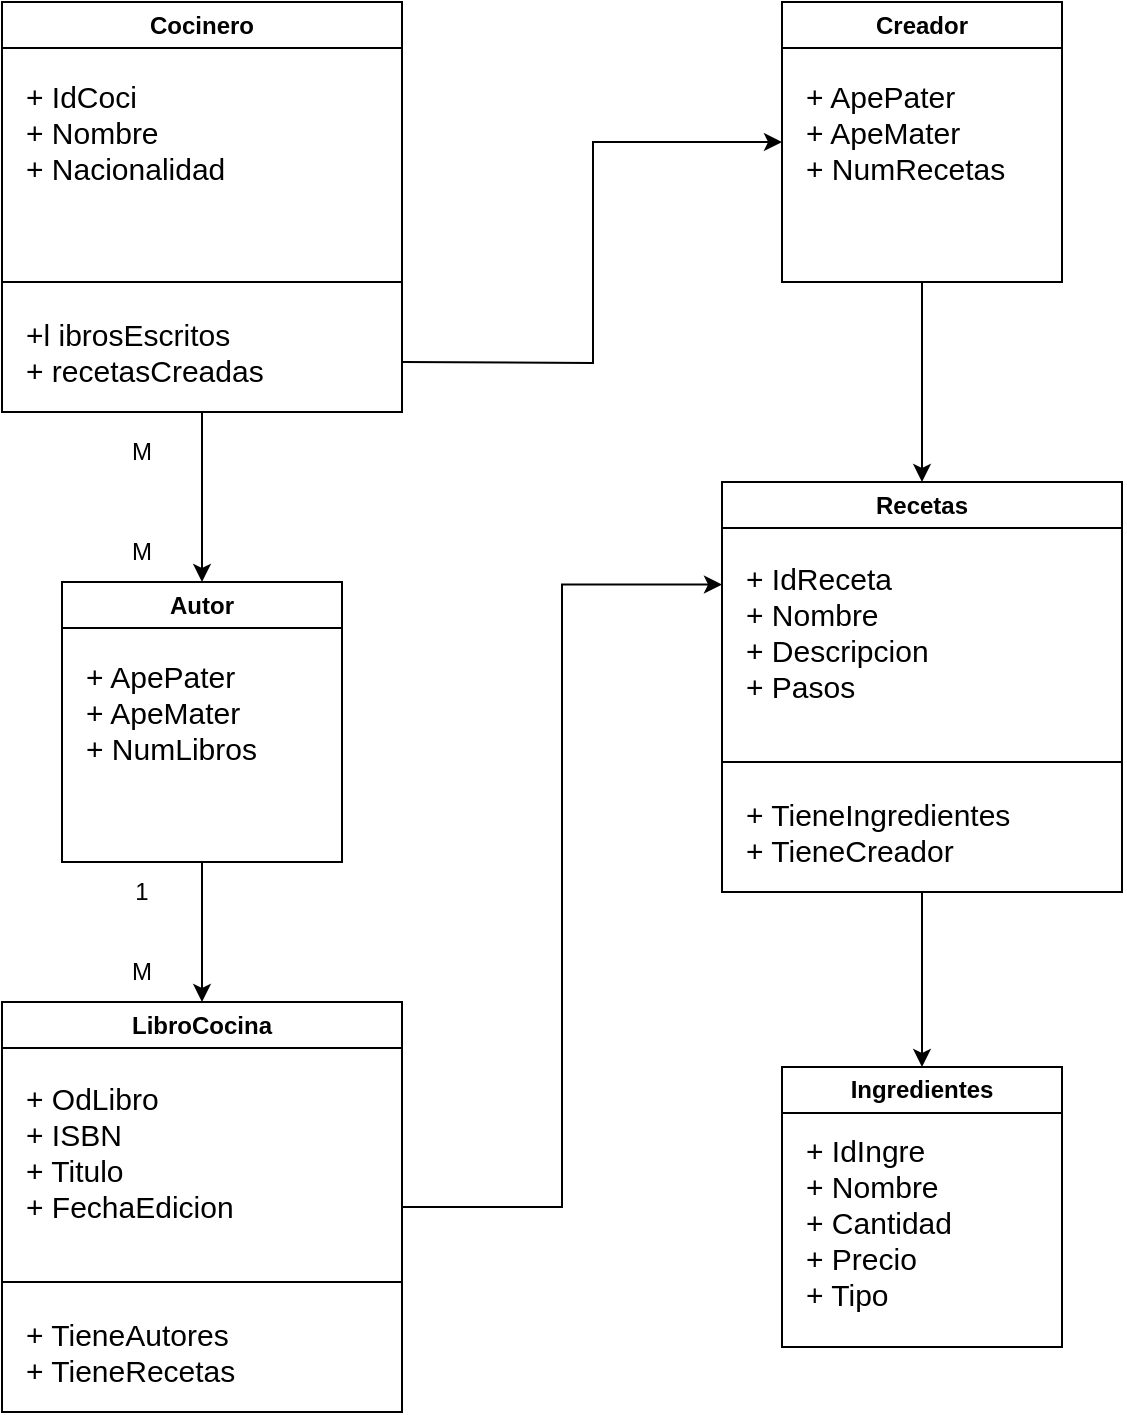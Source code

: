 <mxfile version="26.1.1">
  <diagram name="Página-1" id="2aatellYrtwU3QzYVMDz">
    <mxGraphModel dx="538" dy="313" grid="1" gridSize="10" guides="1" tooltips="1" connect="1" arrows="1" fold="1" page="1" pageScale="1" pageWidth="827" pageHeight="1169" math="0" shadow="0">
      <root>
        <mxCell id="0" />
        <mxCell id="1" parent="0" />
        <mxCell id="YZfhHn6qCokrIwdxus87-42" style="edgeStyle=orthogonalEdgeStyle;rounded=0;orthogonalLoop=1;jettySize=auto;html=1;entryX=0;entryY=0.5;entryDx=0;entryDy=0;" edge="1" parent="1" target="YZfhHn6qCokrIwdxus87-38">
          <mxGeometry relative="1" as="geometry">
            <mxPoint x="260" y="210" as="sourcePoint" />
          </mxGeometry>
        </mxCell>
        <mxCell id="YZfhHn6qCokrIwdxus87-45" style="edgeStyle=orthogonalEdgeStyle;rounded=0;orthogonalLoop=1;jettySize=auto;html=1;exitX=0.5;exitY=1;exitDx=0;exitDy=0;entryX=0.5;entryY=0;entryDx=0;entryDy=0;" edge="1" parent="1" source="YZfhHn6qCokrIwdxus87-1" target="YZfhHn6qCokrIwdxus87-43">
          <mxGeometry relative="1" as="geometry" />
        </mxCell>
        <mxCell id="YZfhHn6qCokrIwdxus87-1" value="Cocinero" style="swimlane;whiteSpace=wrap;html=1;" vertex="1" parent="1">
          <mxGeometry x="60" y="30" width="200" height="205" as="geometry" />
        </mxCell>
        <mxCell id="YZfhHn6qCokrIwdxus87-2" value="" style="endArrow=none;html=1;rounded=0;" edge="1" parent="YZfhHn6qCokrIwdxus87-1">
          <mxGeometry width="50" height="50" relative="1" as="geometry">
            <mxPoint y="140" as="sourcePoint" />
            <mxPoint x="200" y="140" as="targetPoint" />
          </mxGeometry>
        </mxCell>
        <mxCell id="YZfhHn6qCokrIwdxus87-3" value="+ IdCoci&lt;div&gt;+ Nombre&lt;/div&gt;&lt;div&gt;+ Nacionalidad&lt;/div&gt;" style="text;html=1;align=left;verticalAlign=middle;resizable=0;points=[];autosize=1;strokeColor=none;fillColor=none;fontSize=15;" vertex="1" parent="YZfhHn6qCokrIwdxus87-1">
          <mxGeometry x="10" y="30" width="120" height="70" as="geometry" />
        </mxCell>
        <mxCell id="YZfhHn6qCokrIwdxus87-37" value="+l ibrosEscritos&lt;div&gt;+ recetasCreadas&lt;/div&gt;" style="text;html=1;align=left;verticalAlign=middle;resizable=0;points=[];autosize=1;strokeColor=none;fillColor=none;fontSize=15;" vertex="1" parent="YZfhHn6qCokrIwdxus87-1">
          <mxGeometry x="10" y="150" width="140" height="50" as="geometry" />
        </mxCell>
        <mxCell id="YZfhHn6qCokrIwdxus87-59" style="edgeStyle=orthogonalEdgeStyle;rounded=0;orthogonalLoop=1;jettySize=auto;html=1;exitX=0.5;exitY=1;exitDx=0;exitDy=0;entryX=0.5;entryY=0;entryDx=0;entryDy=0;" edge="1" parent="1" source="YZfhHn6qCokrIwdxus87-38" target="YZfhHn6qCokrIwdxus87-55">
          <mxGeometry relative="1" as="geometry" />
        </mxCell>
        <mxCell id="YZfhHn6qCokrIwdxus87-38" value="Creador" style="swimlane;whiteSpace=wrap;html=1;" vertex="1" parent="1">
          <mxGeometry x="450" y="30" width="140" height="140" as="geometry" />
        </mxCell>
        <mxCell id="YZfhHn6qCokrIwdxus87-40" value="+ ApePater&lt;div&gt;+ ApeMater&lt;/div&gt;&lt;div&gt;+ NumRecetas&lt;/div&gt;" style="text;html=1;align=left;verticalAlign=middle;resizable=0;points=[];autosize=1;strokeColor=none;fillColor=none;fontSize=15;" vertex="1" parent="YZfhHn6qCokrIwdxus87-38">
          <mxGeometry x="10" y="30" width="120" height="70" as="geometry" />
        </mxCell>
        <mxCell id="YZfhHn6qCokrIwdxus87-54" style="edgeStyle=orthogonalEdgeStyle;rounded=0;orthogonalLoop=1;jettySize=auto;html=1;exitX=0.5;exitY=1;exitDx=0;exitDy=0;entryX=0.5;entryY=0;entryDx=0;entryDy=0;" edge="1" parent="1" source="YZfhHn6qCokrIwdxus87-43" target="YZfhHn6qCokrIwdxus87-50">
          <mxGeometry relative="1" as="geometry" />
        </mxCell>
        <mxCell id="YZfhHn6qCokrIwdxus87-43" value="Autor" style="swimlane;whiteSpace=wrap;html=1;" vertex="1" parent="1">
          <mxGeometry x="90" y="320" width="140" height="140" as="geometry" />
        </mxCell>
        <mxCell id="YZfhHn6qCokrIwdxus87-44" value="+ ApePater&lt;div&gt;+ ApeMater&lt;/div&gt;&lt;div&gt;+ NumLibros&lt;/div&gt;" style="text;html=1;align=left;verticalAlign=middle;resizable=0;points=[];autosize=1;strokeColor=none;fillColor=none;fontSize=15;" vertex="1" parent="YZfhHn6qCokrIwdxus87-43">
          <mxGeometry x="10" y="30" width="110" height="70" as="geometry" />
        </mxCell>
        <mxCell id="YZfhHn6qCokrIwdxus87-60" style="edgeStyle=orthogonalEdgeStyle;rounded=0;orthogonalLoop=1;jettySize=auto;html=1;exitX=1;exitY=0.5;exitDx=0;exitDy=0;entryX=0;entryY=0.25;entryDx=0;entryDy=0;" edge="1" parent="1" source="YZfhHn6qCokrIwdxus87-50" target="YZfhHn6qCokrIwdxus87-55">
          <mxGeometry relative="1" as="geometry" />
        </mxCell>
        <mxCell id="YZfhHn6qCokrIwdxus87-50" value="LibroCocina" style="swimlane;whiteSpace=wrap;html=1;" vertex="1" parent="1">
          <mxGeometry x="60" y="530" width="200" height="205" as="geometry" />
        </mxCell>
        <mxCell id="YZfhHn6qCokrIwdxus87-51" value="" style="endArrow=none;html=1;rounded=0;" edge="1" parent="YZfhHn6qCokrIwdxus87-50">
          <mxGeometry width="50" height="50" relative="1" as="geometry">
            <mxPoint y="140" as="sourcePoint" />
            <mxPoint x="200" y="140" as="targetPoint" />
          </mxGeometry>
        </mxCell>
        <mxCell id="YZfhHn6qCokrIwdxus87-52" value="+ OdLibro&lt;div&gt;+ ISBN&lt;/div&gt;&lt;div&gt;+ Titulo&lt;/div&gt;&lt;div&gt;+ FechaEdicion&lt;/div&gt;" style="text;html=1;align=left;verticalAlign=middle;resizable=0;points=[];autosize=1;strokeColor=none;fillColor=none;fontSize=15;" vertex="1" parent="YZfhHn6qCokrIwdxus87-50">
          <mxGeometry x="10" y="30" width="130" height="90" as="geometry" />
        </mxCell>
        <mxCell id="YZfhHn6qCokrIwdxus87-53" value="+ TieneAutores&lt;div&gt;+ TieneRecetas&lt;/div&gt;" style="text;html=1;align=left;verticalAlign=middle;resizable=0;points=[];autosize=1;strokeColor=none;fillColor=none;fontSize=15;" vertex="1" parent="YZfhHn6qCokrIwdxus87-50">
          <mxGeometry x="10" y="150" width="130" height="50" as="geometry" />
        </mxCell>
        <mxCell id="YZfhHn6qCokrIwdxus87-63" style="edgeStyle=orthogonalEdgeStyle;rounded=0;orthogonalLoop=1;jettySize=auto;html=1;exitX=0.5;exitY=1;exitDx=0;exitDy=0;" edge="1" parent="1" source="YZfhHn6qCokrIwdxus87-55" target="YZfhHn6qCokrIwdxus87-61">
          <mxGeometry relative="1" as="geometry" />
        </mxCell>
        <mxCell id="YZfhHn6qCokrIwdxus87-55" value="Recetas" style="swimlane;whiteSpace=wrap;html=1;" vertex="1" parent="1">
          <mxGeometry x="420" y="270" width="200" height="205" as="geometry" />
        </mxCell>
        <mxCell id="YZfhHn6qCokrIwdxus87-56" value="" style="endArrow=none;html=1;rounded=0;" edge="1" parent="YZfhHn6qCokrIwdxus87-55">
          <mxGeometry width="50" height="50" relative="1" as="geometry">
            <mxPoint y="140" as="sourcePoint" />
            <mxPoint x="200" y="140" as="targetPoint" />
          </mxGeometry>
        </mxCell>
        <mxCell id="YZfhHn6qCokrIwdxus87-57" value="+ IdReceta&lt;div&gt;+ Nombre&lt;/div&gt;&lt;div&gt;+ Descripcion&lt;/div&gt;&lt;div&gt;+ Pasos&lt;/div&gt;" style="text;html=1;align=left;verticalAlign=middle;resizable=0;points=[];autosize=1;strokeColor=none;fillColor=none;fontSize=15;" vertex="1" parent="YZfhHn6qCokrIwdxus87-55">
          <mxGeometry x="10" y="30" width="110" height="90" as="geometry" />
        </mxCell>
        <mxCell id="YZfhHn6qCokrIwdxus87-58" value="+ TieneIngredientes&lt;div&gt;+ TieneCreador&lt;/div&gt;" style="text;html=1;align=left;verticalAlign=middle;resizable=0;points=[];autosize=1;strokeColor=none;fillColor=none;fontSize=15;" vertex="1" parent="YZfhHn6qCokrIwdxus87-55">
          <mxGeometry x="10" y="150" width="150" height="50" as="geometry" />
        </mxCell>
        <mxCell id="YZfhHn6qCokrIwdxus87-61" value="Ingredientes" style="swimlane;whiteSpace=wrap;html=1;" vertex="1" parent="1">
          <mxGeometry x="450" y="562.5" width="140" height="140" as="geometry" />
        </mxCell>
        <mxCell id="YZfhHn6qCokrIwdxus87-62" value="+ IdIngre&lt;div&gt;+ Nombre&lt;/div&gt;&lt;div&gt;+ Cantidad&lt;/div&gt;&lt;div&gt;+ Precio&lt;/div&gt;&lt;div&gt;+ Tipo&lt;/div&gt;" style="text;html=1;align=left;verticalAlign=middle;resizable=0;points=[];autosize=1;strokeColor=none;fillColor=none;fontSize=15;" vertex="1" parent="YZfhHn6qCokrIwdxus87-61">
          <mxGeometry x="10" y="27.5" width="100" height="100" as="geometry" />
        </mxCell>
        <mxCell id="YZfhHn6qCokrIwdxus87-64" value="M" style="text;html=1;align=center;verticalAlign=middle;whiteSpace=wrap;rounded=0;" vertex="1" parent="1">
          <mxGeometry x="100" y="240" width="60" height="30" as="geometry" />
        </mxCell>
        <mxCell id="YZfhHn6qCokrIwdxus87-65" value="M" style="text;html=1;align=center;verticalAlign=middle;whiteSpace=wrap;rounded=0;" vertex="1" parent="1">
          <mxGeometry x="100" y="290" width="60" height="30" as="geometry" />
        </mxCell>
        <mxCell id="YZfhHn6qCokrIwdxus87-66" value="M" style="text;html=1;align=center;verticalAlign=middle;whiteSpace=wrap;rounded=0;" vertex="1" parent="1">
          <mxGeometry x="100" y="500" width="60" height="30" as="geometry" />
        </mxCell>
        <mxCell id="YZfhHn6qCokrIwdxus87-67" value="1" style="text;html=1;align=center;verticalAlign=middle;whiteSpace=wrap;rounded=0;" vertex="1" parent="1">
          <mxGeometry x="100" y="460" width="60" height="30" as="geometry" />
        </mxCell>
      </root>
    </mxGraphModel>
  </diagram>
</mxfile>

